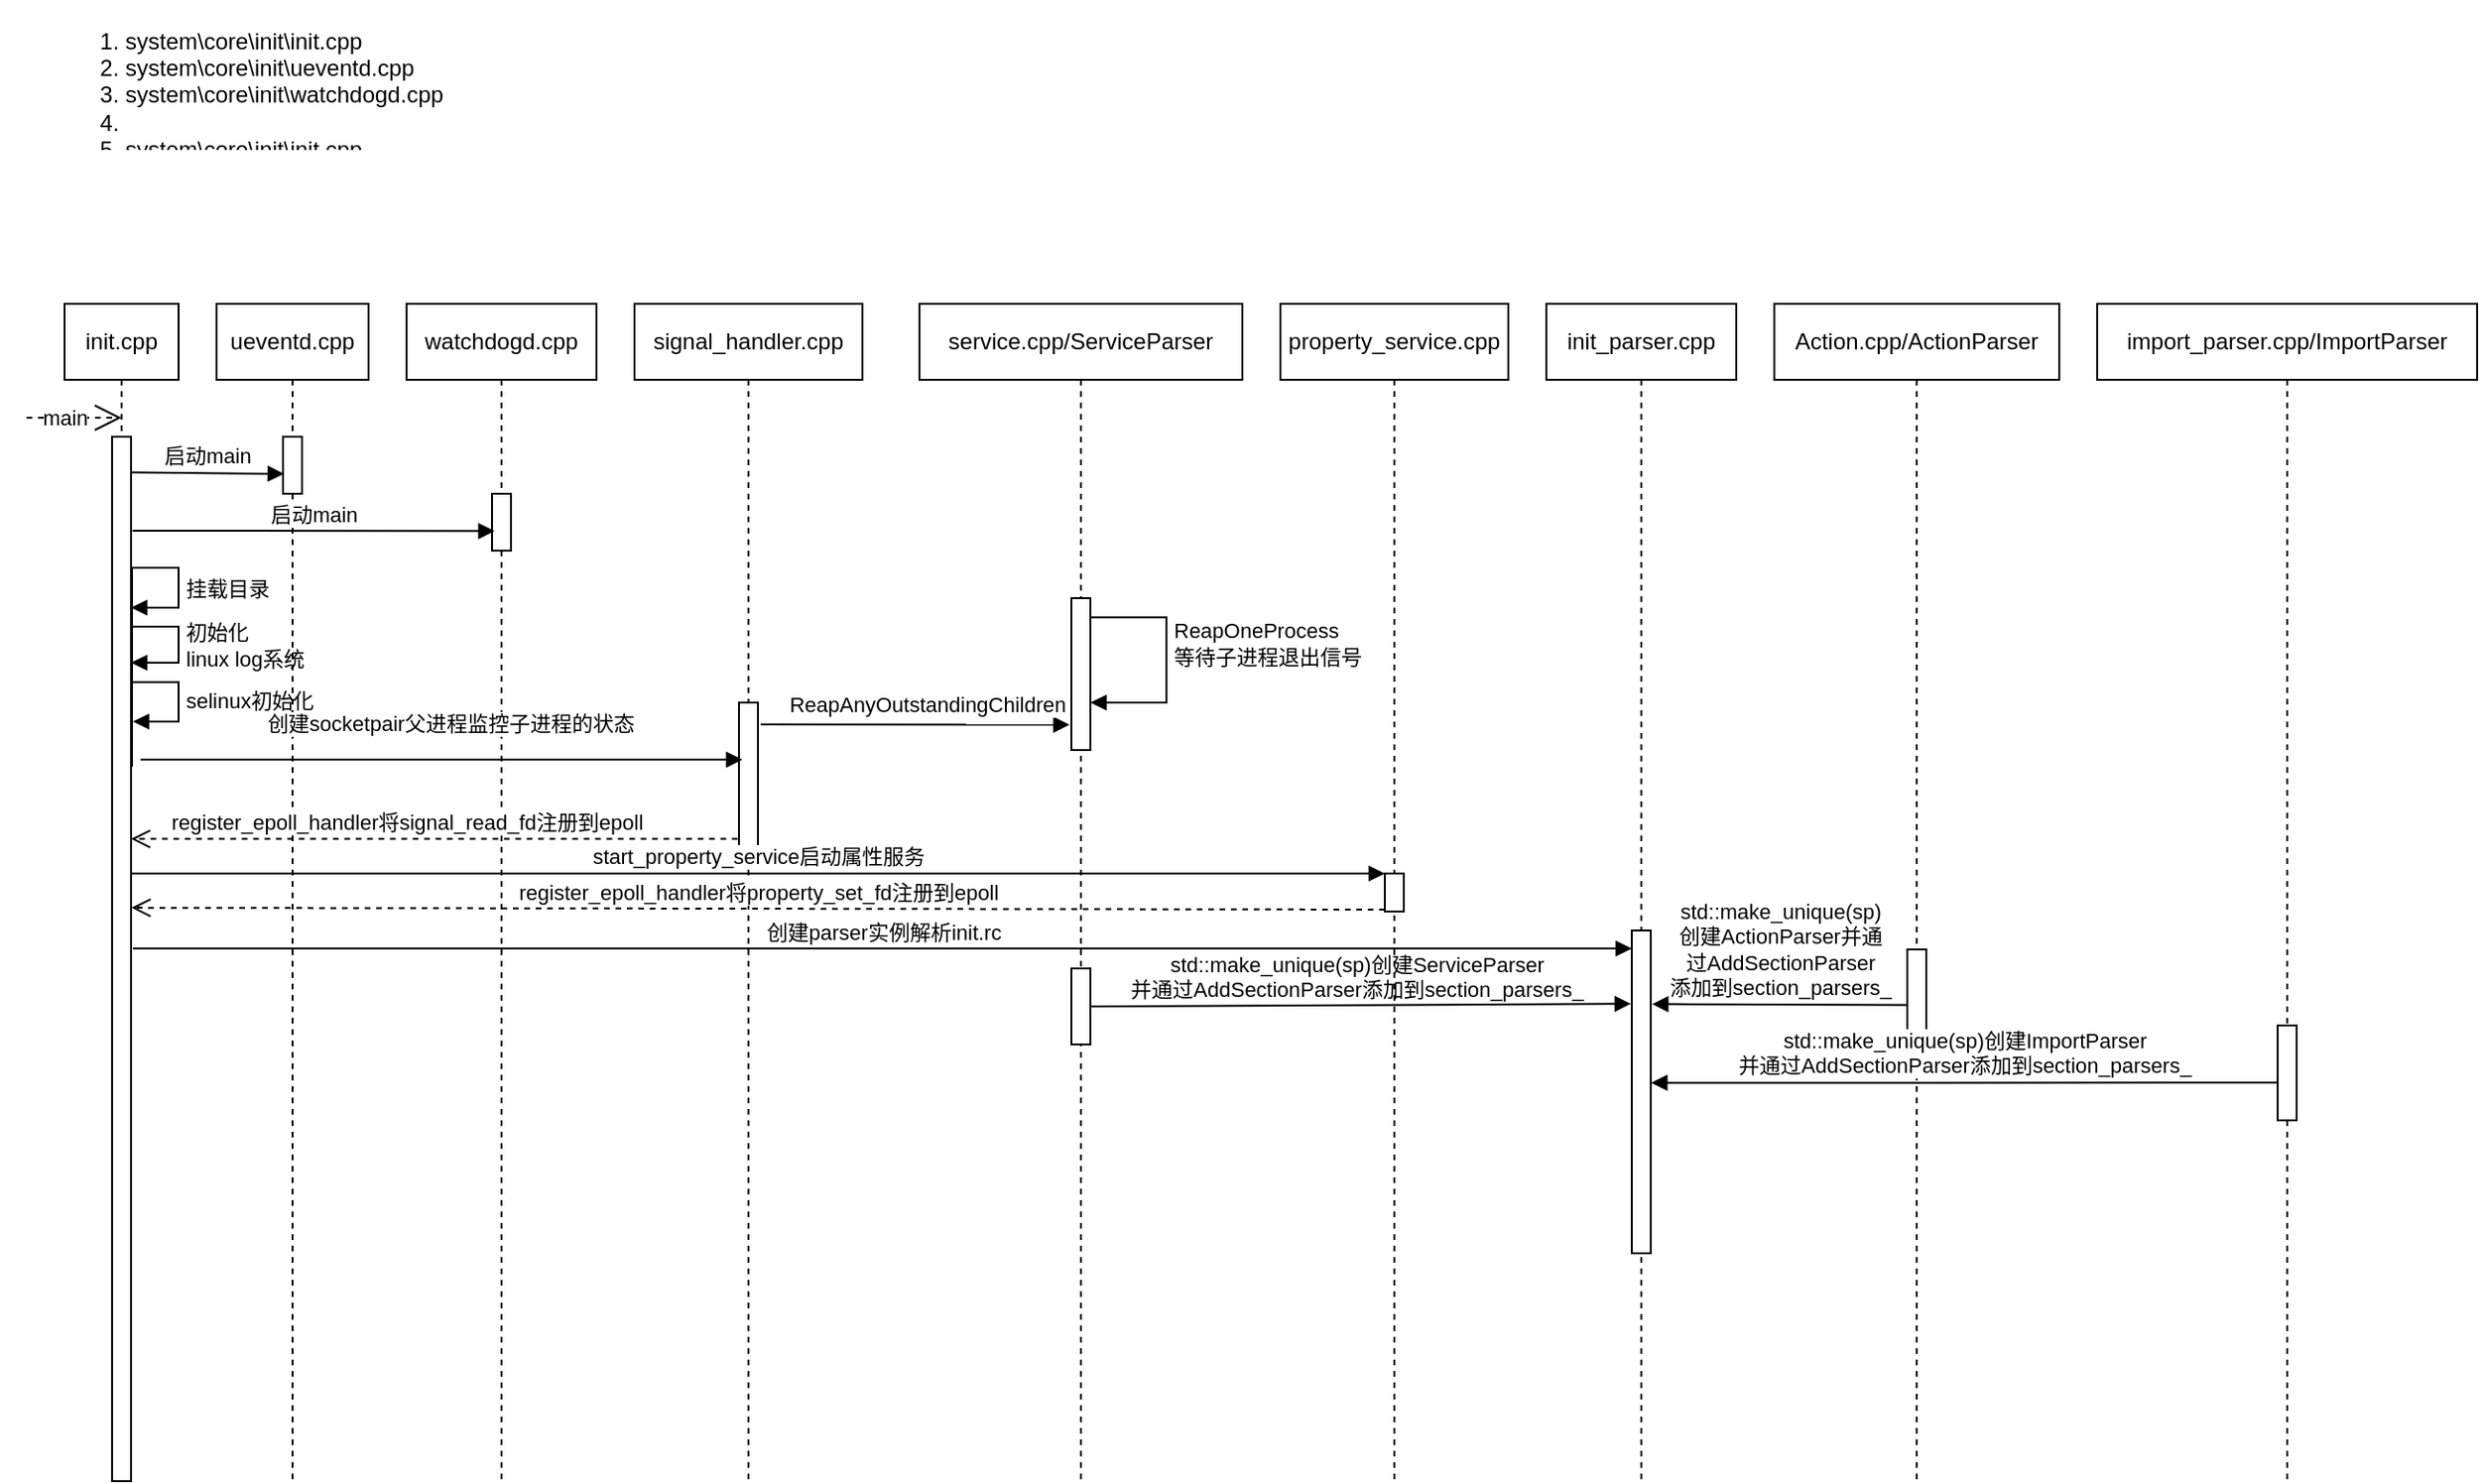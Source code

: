 <mxfile version="20.2.3" type="github"><diagram name="Page-1" id="13e1069c-82ec-6db2-03f1-153e76fe0fe0"><mxGraphModel dx="2229" dy="644" grid="1" gridSize="10" guides="1" tooltips="1" connect="1" arrows="1" fold="1" page="1" pageScale="1" pageWidth="1100" pageHeight="850" background="none" math="0" shadow="0"><root><mxCell id="0"/><mxCell id="1" parent="0"/><mxCell id="NBUXA40TTOA3BeRuOu_9-2" value="&lt;ol&gt;&lt;li&gt;system\core\init\init.cpp&lt;/li&gt;&lt;li&gt;system\core\init\ueventd.cpp&lt;br&gt;&lt;/li&gt;&lt;li&gt;system\core\init\watchdogd.cpp&lt;/li&gt;&lt;li&gt;&lt;/li&gt;&lt;li&gt;system\core\init\init.cpp&lt;br&gt;&lt;/li&gt;&lt;li&gt;&lt;br&gt;&lt;/li&gt;&lt;li&gt;Value 3&lt;/li&gt;&lt;/ol&gt;" style="text;strokeColor=none;fillColor=none;html=1;whiteSpace=wrap;verticalAlign=middle;overflow=hidden;" parent="1" vertex="1"><mxGeometry x="-1030" y="30" width="1060" height="80" as="geometry"/></mxCell><mxCell id="NBUXA40TTOA3BeRuOu_9-3" value="init.cpp" style="shape=umlLifeline;perimeter=lifelinePerimeter;whiteSpace=wrap;html=1;container=1;collapsible=0;recursiveResize=0;outlineConnect=0;" parent="1" vertex="1"><mxGeometry x="-1020" y="190" width="60" height="620" as="geometry"/></mxCell><mxCell id="NBUXA40TTOA3BeRuOu_9-8" value="" style="html=1;points=[];perimeter=orthogonalPerimeter;" parent="NBUXA40TTOA3BeRuOu_9-3" vertex="1"><mxGeometry x="25" y="70" width="10" height="550" as="geometry"/></mxCell><mxCell id="NBUXA40TTOA3BeRuOu_9-17" value="挂载目录" style="edgeStyle=orthogonalEdgeStyle;html=1;align=left;spacingLeft=2;endArrow=block;rounded=0;entryX=1;entryY=0;exitX=1.048;exitY=0.316;exitDx=0;exitDy=0;exitPerimeter=0;" parent="NBUXA40TTOA3BeRuOu_9-3" source="NBUXA40TTOA3BeRuOu_9-8" edge="1"><mxGeometry x="0.601" relative="1" as="geometry"><mxPoint x="40" y="140" as="sourcePoint"/><Array as="points"><mxPoint x="60" y="139"/><mxPoint x="60" y="160"/></Array><mxPoint x="35" y="160" as="targetPoint"/><mxPoint as="offset"/></mxGeometry></mxCell><mxCell id="NBUXA40TTOA3BeRuOu_9-19" value="初始化&lt;br&gt;linux log系统" style="edgeStyle=orthogonalEdgeStyle;html=1;align=left;spacingLeft=2;endArrow=block;rounded=0;" parent="NBUXA40TTOA3BeRuOu_9-3" edge="1"><mxGeometry x="0.015" relative="1" as="geometry"><mxPoint x="35" y="170" as="sourcePoint"/><Array as="points"><mxPoint x="60" y="170"/><mxPoint x="60" y="189"/></Array><mxPoint x="35" y="189" as="targetPoint"/><mxPoint as="offset"/></mxGeometry></mxCell><mxCell id="IWm-taD8-fj9oU0irWkf-2" value="selinux初始化" style="edgeStyle=orthogonalEdgeStyle;html=1;align=left;spacingLeft=2;endArrow=block;rounded=0;exitX=1.067;exitY=0.235;exitDx=0;exitDy=0;exitPerimeter=0;" edge="1" parent="NBUXA40TTOA3BeRuOu_9-3" source="NBUXA40TTOA3BeRuOu_9-8"><mxGeometry relative="1" as="geometry"><mxPoint x="35" y="315" as="sourcePoint"/><Array as="points"><mxPoint x="60" y="199"/><mxPoint x="60" y="220"/></Array><mxPoint x="36" y="220" as="targetPoint"/></mxGeometry></mxCell><mxCell id="NBUXA40TTOA3BeRuOu_9-5" value="main" style="endArrow=open;endSize=12;dashed=1;html=1;rounded=0;" parent="1" edge="1"><mxGeometry x="-0.2" width="160" relative="1" as="geometry"><mxPoint x="-1040" y="250" as="sourcePoint"/><mxPoint x="-990" y="250" as="targetPoint"/><mxPoint as="offset"/></mxGeometry></mxCell><mxCell id="NBUXA40TTOA3BeRuOu_9-6" value="ueventd.cpp" style="shape=umlLifeline;perimeter=lifelinePerimeter;whiteSpace=wrap;html=1;container=1;collapsible=0;recursiveResize=0;outlineConnect=0;" parent="1" vertex="1"><mxGeometry x="-940" y="190" width="80" height="620" as="geometry"/></mxCell><mxCell id="NBUXA40TTOA3BeRuOu_9-9" value="" style="html=1;points=[];perimeter=orthogonalPerimeter;" parent="NBUXA40TTOA3BeRuOu_9-6" vertex="1"><mxGeometry x="35" y="70" width="10" height="30" as="geometry"/></mxCell><mxCell id="NBUXA40TTOA3BeRuOu_9-11" value="启动main" style="html=1;verticalAlign=bottom;endArrow=block;rounded=0;entryX=0.046;entryY=0.652;entryDx=0;entryDy=0;entryPerimeter=0;exitX=1;exitY=0.034;exitDx=0;exitDy=0;exitPerimeter=0;" parent="1" source="NBUXA40TTOA3BeRuOu_9-8" target="NBUXA40TTOA3BeRuOu_9-9" edge="1"><mxGeometry width="80" relative="1" as="geometry"><mxPoint x="-980" y="280" as="sourcePoint"/><mxPoint x="-900" y="280" as="targetPoint"/></mxGeometry></mxCell><mxCell id="NBUXA40TTOA3BeRuOu_9-12" value="watchdogd.cpp" style="shape=umlLifeline;perimeter=lifelinePerimeter;whiteSpace=wrap;html=1;container=1;collapsible=0;recursiveResize=0;outlineConnect=0;" parent="1" vertex="1"><mxGeometry x="-840" y="190" width="100" height="620" as="geometry"/></mxCell><mxCell id="NBUXA40TTOA3BeRuOu_9-13" value="" style="html=1;points=[];perimeter=orthogonalPerimeter;" parent="NBUXA40TTOA3BeRuOu_9-12" vertex="1"><mxGeometry x="45" y="100" width="10" height="30" as="geometry"/></mxCell><mxCell id="NBUXA40TTOA3BeRuOu_9-14" value="启动main" style="html=1;verticalAlign=bottom;endArrow=block;rounded=0;entryX=0.133;entryY=0.656;entryDx=0;entryDy=0;entryPerimeter=0;exitX=1.083;exitY=0.09;exitDx=0;exitDy=0;exitPerimeter=0;" parent="1" source="NBUXA40TTOA3BeRuOu_9-8" target="NBUXA40TTOA3BeRuOu_9-13" edge="1"><mxGeometry width="80" relative="1" as="geometry"><mxPoint x="-980" y="310" as="sourcePoint"/><mxPoint x="-800" y="310" as="targetPoint"/></mxGeometry></mxCell><mxCell id="NBUXA40TTOA3BeRuOu_9-20" value="signal_handler.cpp" style="shape=umlLifeline;perimeter=lifelinePerimeter;whiteSpace=wrap;html=1;container=1;collapsible=0;recursiveResize=0;outlineConnect=0;" parent="1" vertex="1"><mxGeometry x="-720" y="190" width="120" height="620" as="geometry"/></mxCell><mxCell id="NBUXA40TTOA3BeRuOu_9-30" value="" style="html=1;points=[];perimeter=orthogonalPerimeter;" parent="NBUXA40TTOA3BeRuOu_9-20" vertex="1"><mxGeometry x="55" y="210" width="10" height="80" as="geometry"/></mxCell><mxCell id="NBUXA40TTOA3BeRuOu_9-22" value="创建socketpair父进程监控子进程的状态" style="html=1;verticalAlign=bottom;endArrow=block;rounded=0;entryX=0.18;entryY=0.582;entryDx=0;entryDy=0;entryPerimeter=0;" parent="1" edge="1"><mxGeometry x="0.025" y="10" width="80" relative="1" as="geometry"><mxPoint x="-980" y="430" as="sourcePoint"/><mxPoint x="-663.2" y="430.01" as="targetPoint"/><mxPoint as="offset"/></mxGeometry></mxCell><mxCell id="NBUXA40TTOA3BeRuOu_9-23" value="service.cpp/ServiceParser" style="shape=umlLifeline;perimeter=lifelinePerimeter;whiteSpace=wrap;html=1;container=1;collapsible=0;recursiveResize=0;outlineConnect=0;" parent="1" vertex="1"><mxGeometry x="-570" y="190" width="170" height="620" as="geometry"/></mxCell><mxCell id="NBUXA40TTOA3BeRuOu_9-24" value="" style="html=1;points=[];perimeter=orthogonalPerimeter;" parent="NBUXA40TTOA3BeRuOu_9-23" vertex="1"><mxGeometry x="80" y="155" width="10" height="80" as="geometry"/></mxCell><mxCell id="NBUXA40TTOA3BeRuOu_9-29" value="ReapOneProcess&lt;br&gt;等待子进程退出信号" style="edgeStyle=orthogonalEdgeStyle;html=1;align=left;spacingLeft=2;endArrow=block;rounded=0;exitX=1.014;exitY=0.126;exitDx=0;exitDy=0;exitPerimeter=0;" parent="NBUXA40TTOA3BeRuOu_9-23" edge="1" source="NBUXA40TTOA3BeRuOu_9-24"><mxGeometry x="-0.135" relative="1" as="geometry"><mxPoint x="55" y="165" as="sourcePoint"/><Array as="points"><mxPoint x="130" y="165"/><mxPoint x="130" y="210"/><mxPoint x="90" y="210"/></Array><mxPoint x="90" y="210" as="targetPoint"/><mxPoint as="offset"/></mxGeometry></mxCell><mxCell id="IWm-taD8-fj9oU0irWkf-14" value="" style="html=1;points=[];perimeter=orthogonalPerimeter;" vertex="1" parent="NBUXA40TTOA3BeRuOu_9-23"><mxGeometry x="80" y="350" width="10" height="40" as="geometry"/></mxCell><mxCell id="IWm-taD8-fj9oU0irWkf-15" value="std::make_unique(sp)创建ServiceParser&lt;br&gt;并通过AddSectionParser添加到section_parsers_" style="html=1;verticalAlign=bottom;endArrow=block;rounded=0;entryX=-0.048;entryY=0.227;entryDx=0;entryDy=0;entryPerimeter=0;" edge="1" parent="NBUXA40TTOA3BeRuOu_9-23" target="IWm-taD8-fj9oU0irWkf-13"><mxGeometry x="-0.016" y="-1" width="80" relative="1" as="geometry"><mxPoint x="90" y="370" as="sourcePoint"/><mxPoint x="170" y="370" as="targetPoint"/><mxPoint as="offset"/></mxGeometry></mxCell><mxCell id="NBUXA40TTOA3BeRuOu_9-25" value="ReapAnyOutstandingChildren" style="html=1;verticalAlign=bottom;endArrow=block;rounded=0;entryX=-0.1;entryY=0.833;entryDx=0;entryDy=0;entryPerimeter=0;startArrow=none;exitX=1.144;exitY=0.144;exitDx=0;exitDy=0;exitPerimeter=0;" parent="1" source="NBUXA40TTOA3BeRuOu_9-30" target="NBUXA40TTOA3BeRuOu_9-24" edge="1"><mxGeometry x="0.081" y="2" width="80" relative="1" as="geometry"><mxPoint x="-650" y="412" as="sourcePoint"/><mxPoint x="-570" y="410" as="targetPoint"/><mxPoint as="offset"/></mxGeometry></mxCell><mxCell id="NBUXA40TTOA3BeRuOu_9-33" value="" style="html=1;verticalAlign=bottom;endArrow=none;rounded=0;exitX=1.06;exitY=0.233;exitDx=0;exitDy=0;exitPerimeter=0;" parent="1" edge="1"><mxGeometry width="80" relative="1" as="geometry"><mxPoint x="-654.4" y="410.815" as="sourcePoint"/><mxPoint x="-654" y="411" as="targetPoint"/></mxGeometry></mxCell><mxCell id="NBUXA40TTOA3BeRuOu_9-32" value="register_epoll_handler将signal_read_fd注册到epoll" style="html=1;verticalAlign=bottom;endArrow=open;dashed=1;endSize=8;exitX=-0.073;exitY=0.897;rounded=0;exitDx=0;exitDy=0;exitPerimeter=0;" parent="1" source="NBUXA40TTOA3BeRuOu_9-30" target="NBUXA40TTOA3BeRuOu_9-8" edge="1"><mxGeometry x="0.092" relative="1" as="geometry"><mxPoint x="-980" y="470" as="targetPoint"/><mxPoint as="offset"/></mxGeometry></mxCell><mxCell id="IWm-taD8-fj9oU0irWkf-3" value="property_service.cpp" style="shape=umlLifeline;perimeter=lifelinePerimeter;whiteSpace=wrap;html=1;container=1;collapsible=0;recursiveResize=0;outlineConnect=0;" vertex="1" parent="1"><mxGeometry x="-380" y="190" width="120" height="620" as="geometry"/></mxCell><mxCell id="IWm-taD8-fj9oU0irWkf-6" value="" style="html=1;points=[];perimeter=orthogonalPerimeter;" vertex="1" parent="IWm-taD8-fj9oU0irWkf-3"><mxGeometry x="55" y="300" width="10" height="20" as="geometry"/></mxCell><mxCell id="IWm-taD8-fj9oU0irWkf-7" value="start_property_service启动属性服务" style="html=1;verticalAlign=bottom;endArrow=block;entryX=0;entryY=0;rounded=0;" edge="1" target="IWm-taD8-fj9oU0irWkf-6" parent="1" source="NBUXA40TTOA3BeRuOu_9-8"><mxGeometry relative="1" as="geometry"><mxPoint x="-250" y="600" as="sourcePoint"/></mxGeometry></mxCell><mxCell id="IWm-taD8-fj9oU0irWkf-8" value="register_epoll_handler将property_set_fd注册到epoll" style="html=1;verticalAlign=bottom;endArrow=open;dashed=1;endSize=8;exitX=0;exitY=0.95;rounded=0;entryX=1.02;entryY=0.451;entryDx=0;entryDy=0;entryPerimeter=0;" edge="1" source="IWm-taD8-fj9oU0irWkf-6" parent="1" target="NBUXA40TTOA3BeRuOu_9-8"><mxGeometry relative="1" as="geometry"><mxPoint x="-980" y="509" as="targetPoint"/></mxGeometry></mxCell><mxCell id="IWm-taD8-fj9oU0irWkf-9" value="init_parser.cpp" style="shape=umlLifeline;perimeter=lifelinePerimeter;whiteSpace=wrap;html=1;container=1;collapsible=0;recursiveResize=0;outlineConnect=0;" vertex="1" parent="1"><mxGeometry x="-240" y="190" width="100" height="620" as="geometry"/></mxCell><mxCell id="IWm-taD8-fj9oU0irWkf-13" value="" style="html=1;points=[];perimeter=orthogonalPerimeter;" vertex="1" parent="IWm-taD8-fj9oU0irWkf-9"><mxGeometry x="45" y="330" width="10" height="170" as="geometry"/></mxCell><mxCell id="IWm-taD8-fj9oU0irWkf-10" value="创建parser实例解析init.rc" style="html=1;verticalAlign=bottom;endArrow=block;rounded=0;exitX=1.1;exitY=0.49;exitDx=0;exitDy=0;exitPerimeter=0;" edge="1" parent="1" source="NBUXA40TTOA3BeRuOu_9-8" target="IWm-taD8-fj9oU0irWkf-13"><mxGeometry width="80" relative="1" as="geometry"><mxPoint x="-980" y="530" as="sourcePoint"/><mxPoint x="-200" y="530" as="targetPoint"/></mxGeometry></mxCell><mxCell id="IWm-taD8-fj9oU0irWkf-11" value="Action.cpp/ActionParser" style="shape=umlLifeline;perimeter=lifelinePerimeter;whiteSpace=wrap;html=1;container=1;collapsible=0;recursiveResize=0;outlineConnect=0;" vertex="1" parent="1"><mxGeometry x="-120" y="190" width="150" height="620" as="geometry"/></mxCell><mxCell id="IWm-taD8-fj9oU0irWkf-16" value="" style="html=1;points=[];perimeter=orthogonalPerimeter;" vertex="1" parent="IWm-taD8-fj9oU0irWkf-11"><mxGeometry x="70" y="340" width="10" height="50" as="geometry"/></mxCell><mxCell id="IWm-taD8-fj9oU0irWkf-12" value="import_parser.cpp/ImportParser" style="shape=umlLifeline;perimeter=lifelinePerimeter;whiteSpace=wrap;html=1;container=1;collapsible=0;recursiveResize=0;outlineConnect=0;" vertex="1" parent="1"><mxGeometry x="50" y="190" width="200" height="620" as="geometry"/></mxCell><mxCell id="IWm-taD8-fj9oU0irWkf-19" value="" style="html=1;points=[];perimeter=orthogonalPerimeter;" vertex="1" parent="IWm-taD8-fj9oU0irWkf-12"><mxGeometry x="95" y="380" width="10" height="50" as="geometry"/></mxCell><mxCell id="IWm-taD8-fj9oU0irWkf-17" value="std::make_unique(sp)&lt;br&gt;创建ActionParser并通&lt;br&gt;过AddSectionParser&lt;br&gt;添加到section_parsers_" style="html=1;verticalAlign=bottom;endArrow=block;rounded=0;exitX=0.012;exitY=0.586;exitDx=0;exitDy=0;exitPerimeter=0;entryX=1.07;entryY=0.228;entryDx=0;entryDy=0;entryPerimeter=0;" edge="1" parent="1" source="IWm-taD8-fj9oU0irWkf-16" target="IWm-taD8-fj9oU0irWkf-13"><mxGeometry width="80" relative="1" as="geometry"><mxPoint x="-150" y="570" as="sourcePoint"/><mxPoint x="-180" y="560" as="targetPoint"/></mxGeometry></mxCell><mxCell id="IWm-taD8-fj9oU0irWkf-20" value="std::make_unique(sp)创建ImportParser&lt;br&gt;并通过AddSectionParser添加到section_parsers_" style="html=1;verticalAlign=bottom;endArrow=block;rounded=0;exitX=0.017;exitY=0.603;exitDx=0;exitDy=0;exitPerimeter=0;entryX=1.02;entryY=0.472;entryDx=0;entryDy=0;entryPerimeter=0;" edge="1" parent="1" source="IWm-taD8-fj9oU0irWkf-19" target="IWm-taD8-fj9oU0irWkf-13"><mxGeometry width="80" relative="1" as="geometry"><mxPoint y="600" as="sourcePoint"/><mxPoint x="-180" y="600" as="targetPoint"/></mxGeometry></mxCell></root></mxGraphModel></diagram></mxfile>